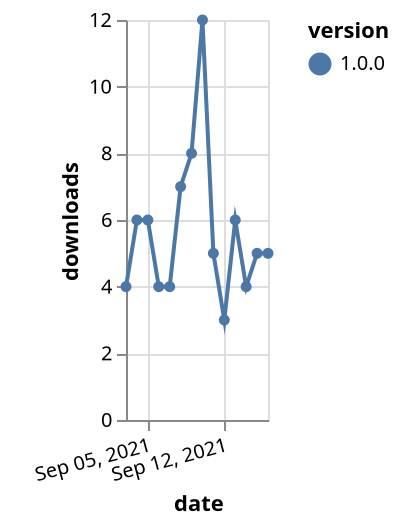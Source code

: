 {"$schema": "https://vega.github.io/schema/vega-lite/v5.json", "description": "A simple bar chart with embedded data.", "data": {"values": [{"date": "2021-09-03", "total": 436, "delta": 4, "version": "1.0.0"}, {"date": "2021-09-04", "total": 442, "delta": 6, "version": "1.0.0"}, {"date": "2021-09-05", "total": 448, "delta": 6, "version": "1.0.0"}, {"date": "2021-09-06", "total": 452, "delta": 4, "version": "1.0.0"}, {"date": "2021-09-07", "total": 456, "delta": 4, "version": "1.0.0"}, {"date": "2021-09-08", "total": 463, "delta": 7, "version": "1.0.0"}, {"date": "2021-09-09", "total": 471, "delta": 8, "version": "1.0.0"}, {"date": "2021-09-10", "total": 483, "delta": 12, "version": "1.0.0"}, {"date": "2021-09-11", "total": 488, "delta": 5, "version": "1.0.0"}, {"date": "2021-09-12", "total": 491, "delta": 3, "version": "1.0.0"}, {"date": "2021-09-13", "total": 497, "delta": 6, "version": "1.0.0"}, {"date": "2021-09-14", "total": 501, "delta": 4, "version": "1.0.0"}, {"date": "2021-09-15", "total": 506, "delta": 5, "version": "1.0.0"}, {"date": "2021-09-16", "total": 511, "delta": 5, "version": "1.0.0"}]}, "width": "container", "mark": {"type": "line", "point": {"filled": true}}, "encoding": {"x": {"field": "date", "type": "temporal", "timeUnit": "yearmonthdate", "title": "date", "axis": {"labelAngle": -15}}, "y": {"field": "delta", "type": "quantitative", "title": "downloads"}, "color": {"field": "version", "type": "nominal"}, "tooltip": {"field": "delta"}}}